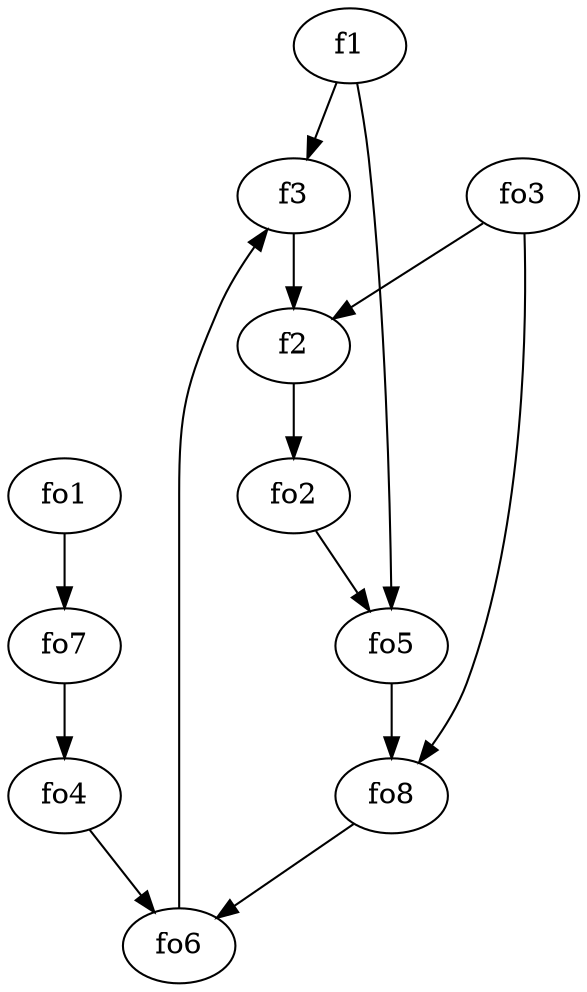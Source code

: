 strict digraph  {
f1;
f2;
f3;
fo1;
fo2;
fo3;
fo4;
fo5;
fo6;
fo7;
fo8;
f1 -> f3  [weight=2];
f1 -> fo5  [weight=2];
f2 -> fo2  [weight=2];
f3 -> f2  [weight=2];
fo1 -> fo7  [weight=2];
fo2 -> fo5  [weight=2];
fo3 -> fo8  [weight=2];
fo3 -> f2  [weight=2];
fo4 -> fo6  [weight=2];
fo5 -> fo8  [weight=2];
fo6 -> f3  [weight=2];
fo7 -> fo4  [weight=2];
fo8 -> fo6  [weight=2];
}
